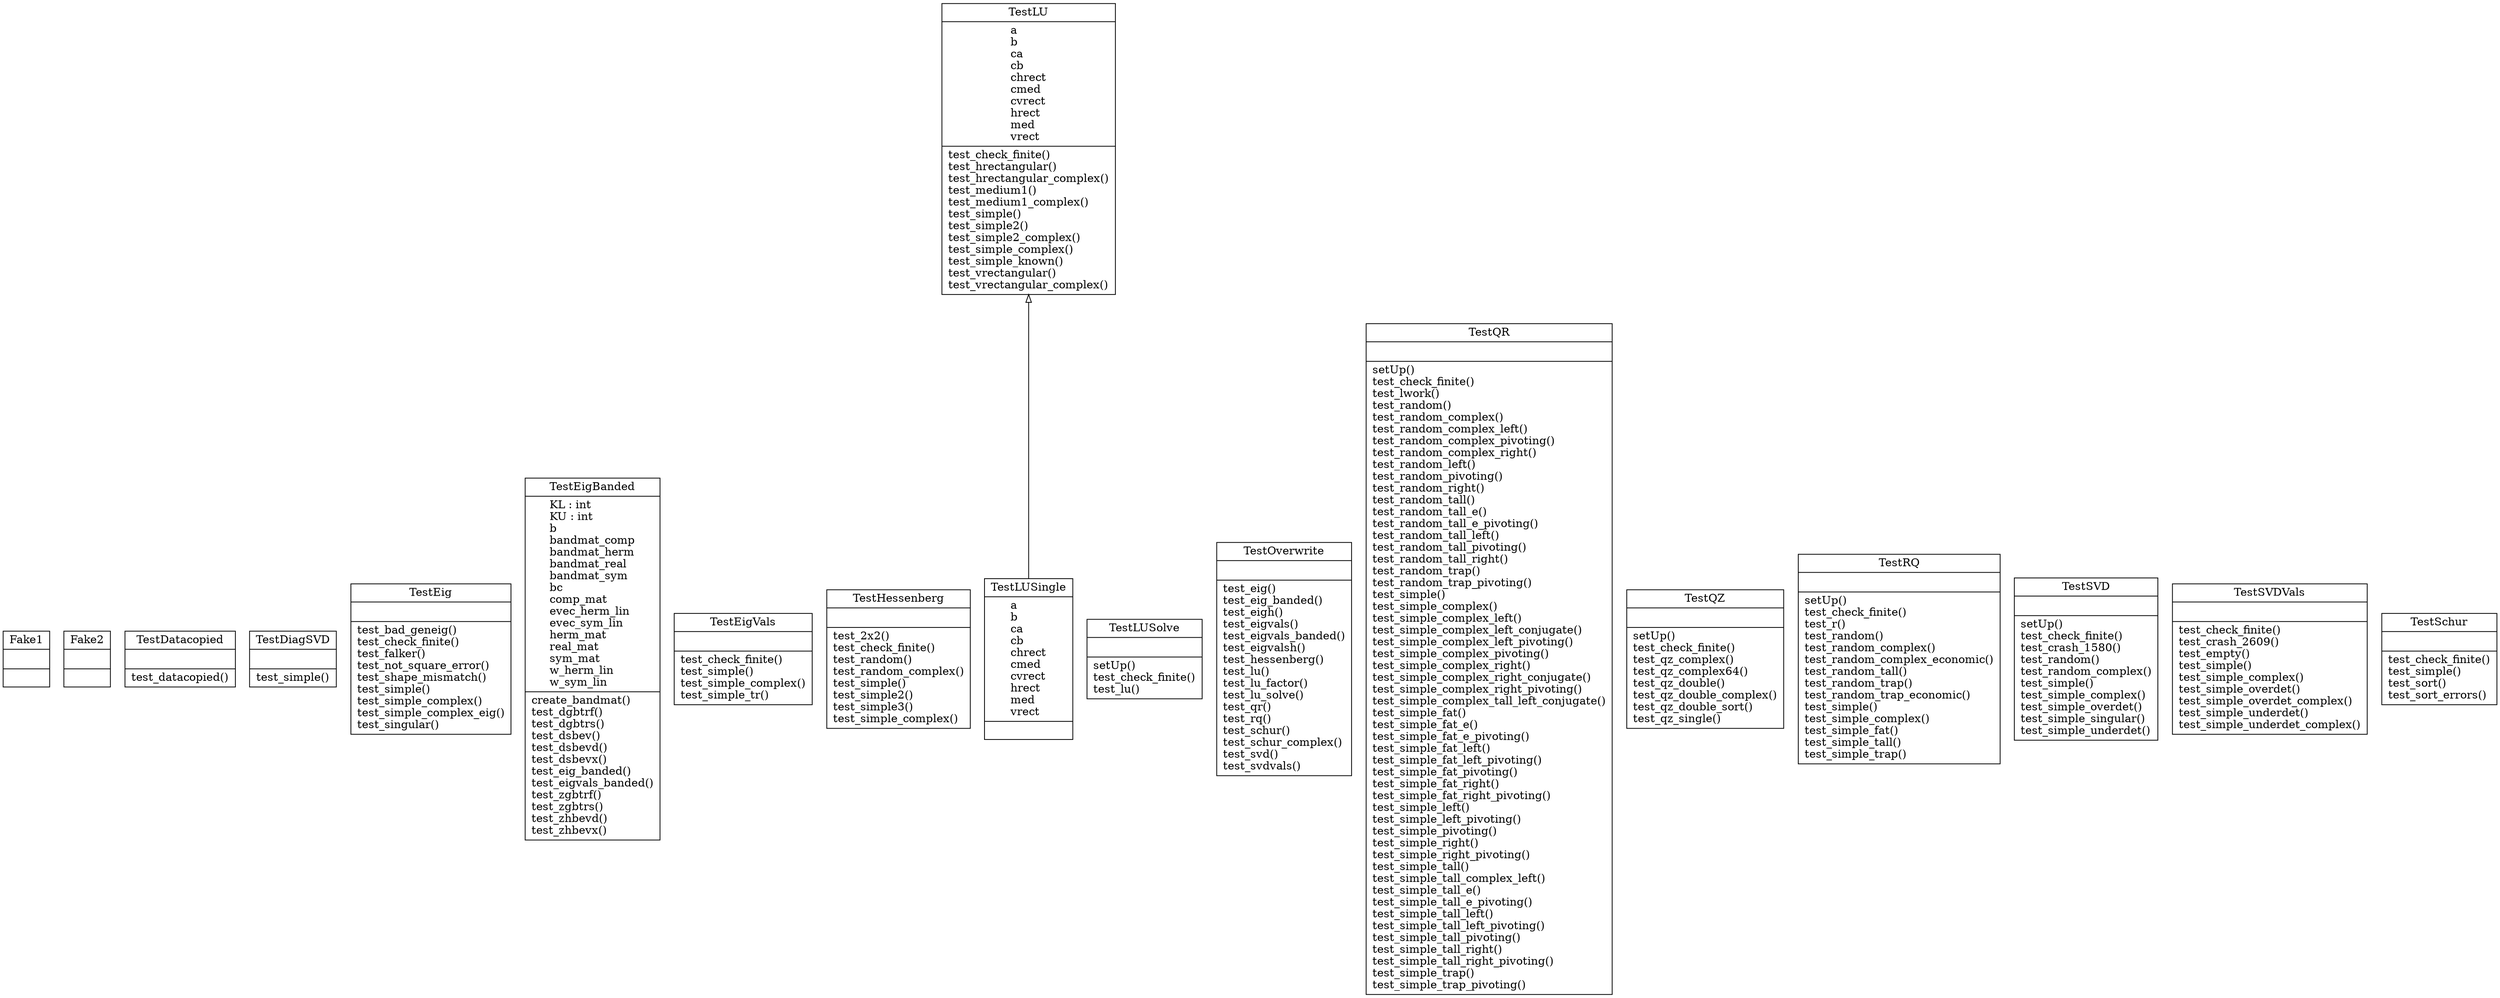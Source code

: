 digraph "classes_8" {
rankdir=BT
charset="utf-8"
"test_decomp.TestDatacopied.test_datacopied.Fake1" [color="black", fontcolor="black", label=<{Fake1|<br ALIGN="LEFT"/>|}>, shape="record", style="solid"];
"test_decomp.TestDatacopied.test_datacopied.Fake2" [color="black", fontcolor="black", label=<{Fake2|<br ALIGN="LEFT"/>|}>, shape="record", style="solid"];
"test_decomp.TestDatacopied" [color="black", fontcolor="black", label=<{TestDatacopied|<br ALIGN="LEFT"/>|test_datacopied()<br ALIGN="LEFT"/>}>, shape="record", style="solid"];
"test_decomp.TestDiagSVD" [color="black", fontcolor="black", label=<{TestDiagSVD|<br ALIGN="LEFT"/>|test_simple()<br ALIGN="LEFT"/>}>, shape="record", style="solid"];
"test_decomp.TestEig" [color="black", fontcolor="black", label=<{TestEig|<br ALIGN="LEFT"/>|test_bad_geneig()<br ALIGN="LEFT"/>test_check_finite()<br ALIGN="LEFT"/>test_falker()<br ALIGN="LEFT"/>test_not_square_error()<br ALIGN="LEFT"/>test_shape_mismatch()<br ALIGN="LEFT"/>test_simple()<br ALIGN="LEFT"/>test_simple_complex()<br ALIGN="LEFT"/>test_simple_complex_eig()<br ALIGN="LEFT"/>test_singular()<br ALIGN="LEFT"/>}>, shape="record", style="solid"];
"test_decomp.TestEigBanded" [color="black", fontcolor="black", label=<{TestEigBanded|KL : int<br ALIGN="LEFT"/>KU : int<br ALIGN="LEFT"/>b<br ALIGN="LEFT"/>bandmat_comp<br ALIGN="LEFT"/>bandmat_herm<br ALIGN="LEFT"/>bandmat_real<br ALIGN="LEFT"/>bandmat_sym<br ALIGN="LEFT"/>bc<br ALIGN="LEFT"/>comp_mat<br ALIGN="LEFT"/>evec_herm_lin<br ALIGN="LEFT"/>evec_sym_lin<br ALIGN="LEFT"/>herm_mat<br ALIGN="LEFT"/>real_mat<br ALIGN="LEFT"/>sym_mat<br ALIGN="LEFT"/>w_herm_lin<br ALIGN="LEFT"/>w_sym_lin<br ALIGN="LEFT"/>|create_bandmat()<br ALIGN="LEFT"/>test_dgbtrf()<br ALIGN="LEFT"/>test_dgbtrs()<br ALIGN="LEFT"/>test_dsbev()<br ALIGN="LEFT"/>test_dsbevd()<br ALIGN="LEFT"/>test_dsbevx()<br ALIGN="LEFT"/>test_eig_banded()<br ALIGN="LEFT"/>test_eigvals_banded()<br ALIGN="LEFT"/>test_zgbtrf()<br ALIGN="LEFT"/>test_zgbtrs()<br ALIGN="LEFT"/>test_zhbevd()<br ALIGN="LEFT"/>test_zhbevx()<br ALIGN="LEFT"/>}>, shape="record", style="solid"];
"test_decomp.TestEigVals" [color="black", fontcolor="black", label=<{TestEigVals|<br ALIGN="LEFT"/>|test_check_finite()<br ALIGN="LEFT"/>test_simple()<br ALIGN="LEFT"/>test_simple_complex()<br ALIGN="LEFT"/>test_simple_tr()<br ALIGN="LEFT"/>}>, shape="record", style="solid"];
"test_decomp.TestHessenberg" [color="black", fontcolor="black", label=<{TestHessenberg|<br ALIGN="LEFT"/>|test_2x2()<br ALIGN="LEFT"/>test_check_finite()<br ALIGN="LEFT"/>test_random()<br ALIGN="LEFT"/>test_random_complex()<br ALIGN="LEFT"/>test_simple()<br ALIGN="LEFT"/>test_simple2()<br ALIGN="LEFT"/>test_simple3()<br ALIGN="LEFT"/>test_simple_complex()<br ALIGN="LEFT"/>}>, shape="record", style="solid"];
"test_decomp.TestLU" [color="black", fontcolor="black", label=<{TestLU|a<br ALIGN="LEFT"/>b<br ALIGN="LEFT"/>ca<br ALIGN="LEFT"/>cb<br ALIGN="LEFT"/>chrect<br ALIGN="LEFT"/>cmed<br ALIGN="LEFT"/>cvrect<br ALIGN="LEFT"/>hrect<br ALIGN="LEFT"/>med<br ALIGN="LEFT"/>vrect<br ALIGN="LEFT"/>|test_check_finite()<br ALIGN="LEFT"/>test_hrectangular()<br ALIGN="LEFT"/>test_hrectangular_complex()<br ALIGN="LEFT"/>test_medium1()<br ALIGN="LEFT"/>test_medium1_complex()<br ALIGN="LEFT"/>test_simple()<br ALIGN="LEFT"/>test_simple2()<br ALIGN="LEFT"/>test_simple2_complex()<br ALIGN="LEFT"/>test_simple_complex()<br ALIGN="LEFT"/>test_simple_known()<br ALIGN="LEFT"/>test_vrectangular()<br ALIGN="LEFT"/>test_vrectangular_complex()<br ALIGN="LEFT"/>}>, shape="record", style="solid"];
"test_decomp.TestLUSingle" [color="black", fontcolor="black", label=<{TestLUSingle|a<br ALIGN="LEFT"/>b<br ALIGN="LEFT"/>ca<br ALIGN="LEFT"/>cb<br ALIGN="LEFT"/>chrect<br ALIGN="LEFT"/>cmed<br ALIGN="LEFT"/>cvrect<br ALIGN="LEFT"/>hrect<br ALIGN="LEFT"/>med<br ALIGN="LEFT"/>vrect<br ALIGN="LEFT"/>|}>, shape="record", style="solid"];
"test_decomp.TestLUSolve" [color="black", fontcolor="black", label=<{TestLUSolve|<br ALIGN="LEFT"/>|setUp()<br ALIGN="LEFT"/>test_check_finite()<br ALIGN="LEFT"/>test_lu()<br ALIGN="LEFT"/>}>, shape="record", style="solid"];
"test_decomp.TestOverwrite" [color="black", fontcolor="black", label=<{TestOverwrite|<br ALIGN="LEFT"/>|test_eig()<br ALIGN="LEFT"/>test_eig_banded()<br ALIGN="LEFT"/>test_eigh()<br ALIGN="LEFT"/>test_eigvals()<br ALIGN="LEFT"/>test_eigvals_banded()<br ALIGN="LEFT"/>test_eigvalsh()<br ALIGN="LEFT"/>test_hessenberg()<br ALIGN="LEFT"/>test_lu()<br ALIGN="LEFT"/>test_lu_factor()<br ALIGN="LEFT"/>test_lu_solve()<br ALIGN="LEFT"/>test_qr()<br ALIGN="LEFT"/>test_rq()<br ALIGN="LEFT"/>test_schur()<br ALIGN="LEFT"/>test_schur_complex()<br ALIGN="LEFT"/>test_svd()<br ALIGN="LEFT"/>test_svdvals()<br ALIGN="LEFT"/>}>, shape="record", style="solid"];
"test_decomp.TestQR" [color="black", fontcolor="black", label=<{TestQR|<br ALIGN="LEFT"/>|setUp()<br ALIGN="LEFT"/>test_check_finite()<br ALIGN="LEFT"/>test_lwork()<br ALIGN="LEFT"/>test_random()<br ALIGN="LEFT"/>test_random_complex()<br ALIGN="LEFT"/>test_random_complex_left()<br ALIGN="LEFT"/>test_random_complex_pivoting()<br ALIGN="LEFT"/>test_random_complex_right()<br ALIGN="LEFT"/>test_random_left()<br ALIGN="LEFT"/>test_random_pivoting()<br ALIGN="LEFT"/>test_random_right()<br ALIGN="LEFT"/>test_random_tall()<br ALIGN="LEFT"/>test_random_tall_e()<br ALIGN="LEFT"/>test_random_tall_e_pivoting()<br ALIGN="LEFT"/>test_random_tall_left()<br ALIGN="LEFT"/>test_random_tall_pivoting()<br ALIGN="LEFT"/>test_random_tall_right()<br ALIGN="LEFT"/>test_random_trap()<br ALIGN="LEFT"/>test_random_trap_pivoting()<br ALIGN="LEFT"/>test_simple()<br ALIGN="LEFT"/>test_simple_complex()<br ALIGN="LEFT"/>test_simple_complex_left()<br ALIGN="LEFT"/>test_simple_complex_left_conjugate()<br ALIGN="LEFT"/>test_simple_complex_left_pivoting()<br ALIGN="LEFT"/>test_simple_complex_pivoting()<br ALIGN="LEFT"/>test_simple_complex_right()<br ALIGN="LEFT"/>test_simple_complex_right_conjugate()<br ALIGN="LEFT"/>test_simple_complex_right_pivoting()<br ALIGN="LEFT"/>test_simple_complex_tall_left_conjugate()<br ALIGN="LEFT"/>test_simple_fat()<br ALIGN="LEFT"/>test_simple_fat_e()<br ALIGN="LEFT"/>test_simple_fat_e_pivoting()<br ALIGN="LEFT"/>test_simple_fat_left()<br ALIGN="LEFT"/>test_simple_fat_left_pivoting()<br ALIGN="LEFT"/>test_simple_fat_pivoting()<br ALIGN="LEFT"/>test_simple_fat_right()<br ALIGN="LEFT"/>test_simple_fat_right_pivoting()<br ALIGN="LEFT"/>test_simple_left()<br ALIGN="LEFT"/>test_simple_left_pivoting()<br ALIGN="LEFT"/>test_simple_pivoting()<br ALIGN="LEFT"/>test_simple_right()<br ALIGN="LEFT"/>test_simple_right_pivoting()<br ALIGN="LEFT"/>test_simple_tall()<br ALIGN="LEFT"/>test_simple_tall_complex_left()<br ALIGN="LEFT"/>test_simple_tall_e()<br ALIGN="LEFT"/>test_simple_tall_e_pivoting()<br ALIGN="LEFT"/>test_simple_tall_left()<br ALIGN="LEFT"/>test_simple_tall_left_pivoting()<br ALIGN="LEFT"/>test_simple_tall_pivoting()<br ALIGN="LEFT"/>test_simple_tall_right()<br ALIGN="LEFT"/>test_simple_tall_right_pivoting()<br ALIGN="LEFT"/>test_simple_trap()<br ALIGN="LEFT"/>test_simple_trap_pivoting()<br ALIGN="LEFT"/>}>, shape="record", style="solid"];
"test_decomp.TestQZ" [color="black", fontcolor="black", label=<{TestQZ|<br ALIGN="LEFT"/>|setUp()<br ALIGN="LEFT"/>test_check_finite()<br ALIGN="LEFT"/>test_qz_complex()<br ALIGN="LEFT"/>test_qz_complex64()<br ALIGN="LEFT"/>test_qz_double()<br ALIGN="LEFT"/>test_qz_double_complex()<br ALIGN="LEFT"/>test_qz_double_sort()<br ALIGN="LEFT"/>test_qz_single()<br ALIGN="LEFT"/>}>, shape="record", style="solid"];
"test_decomp.TestRQ" [color="black", fontcolor="black", label=<{TestRQ|<br ALIGN="LEFT"/>|setUp()<br ALIGN="LEFT"/>test_check_finite()<br ALIGN="LEFT"/>test_r()<br ALIGN="LEFT"/>test_random()<br ALIGN="LEFT"/>test_random_complex()<br ALIGN="LEFT"/>test_random_complex_economic()<br ALIGN="LEFT"/>test_random_tall()<br ALIGN="LEFT"/>test_random_trap()<br ALIGN="LEFT"/>test_random_trap_economic()<br ALIGN="LEFT"/>test_simple()<br ALIGN="LEFT"/>test_simple_complex()<br ALIGN="LEFT"/>test_simple_fat()<br ALIGN="LEFT"/>test_simple_tall()<br ALIGN="LEFT"/>test_simple_trap()<br ALIGN="LEFT"/>}>, shape="record", style="solid"];
"test_decomp.TestSVD" [color="black", fontcolor="black", label=<{TestSVD|<br ALIGN="LEFT"/>|setUp()<br ALIGN="LEFT"/>test_check_finite()<br ALIGN="LEFT"/>test_crash_1580()<br ALIGN="LEFT"/>test_random()<br ALIGN="LEFT"/>test_random_complex()<br ALIGN="LEFT"/>test_simple()<br ALIGN="LEFT"/>test_simple_complex()<br ALIGN="LEFT"/>test_simple_overdet()<br ALIGN="LEFT"/>test_simple_singular()<br ALIGN="LEFT"/>test_simple_underdet()<br ALIGN="LEFT"/>}>, shape="record", style="solid"];
"test_decomp.TestSVDVals" [color="black", fontcolor="black", label=<{TestSVDVals|<br ALIGN="LEFT"/>|test_check_finite()<br ALIGN="LEFT"/>test_crash_2609()<br ALIGN="LEFT"/>test_empty()<br ALIGN="LEFT"/>test_simple()<br ALIGN="LEFT"/>test_simple_complex()<br ALIGN="LEFT"/>test_simple_overdet()<br ALIGN="LEFT"/>test_simple_overdet_complex()<br ALIGN="LEFT"/>test_simple_underdet()<br ALIGN="LEFT"/>test_simple_underdet_complex()<br ALIGN="LEFT"/>}>, shape="record", style="solid"];
"test_decomp.TestSchur" [color="black", fontcolor="black", label=<{TestSchur|<br ALIGN="LEFT"/>|test_check_finite()<br ALIGN="LEFT"/>test_simple()<br ALIGN="LEFT"/>test_sort()<br ALIGN="LEFT"/>test_sort_errors()<br ALIGN="LEFT"/>}>, shape="record", style="solid"];
"test_decomp.TestLUSingle" -> "test_decomp.TestLU" [arrowhead="empty", arrowtail="none"];
}
